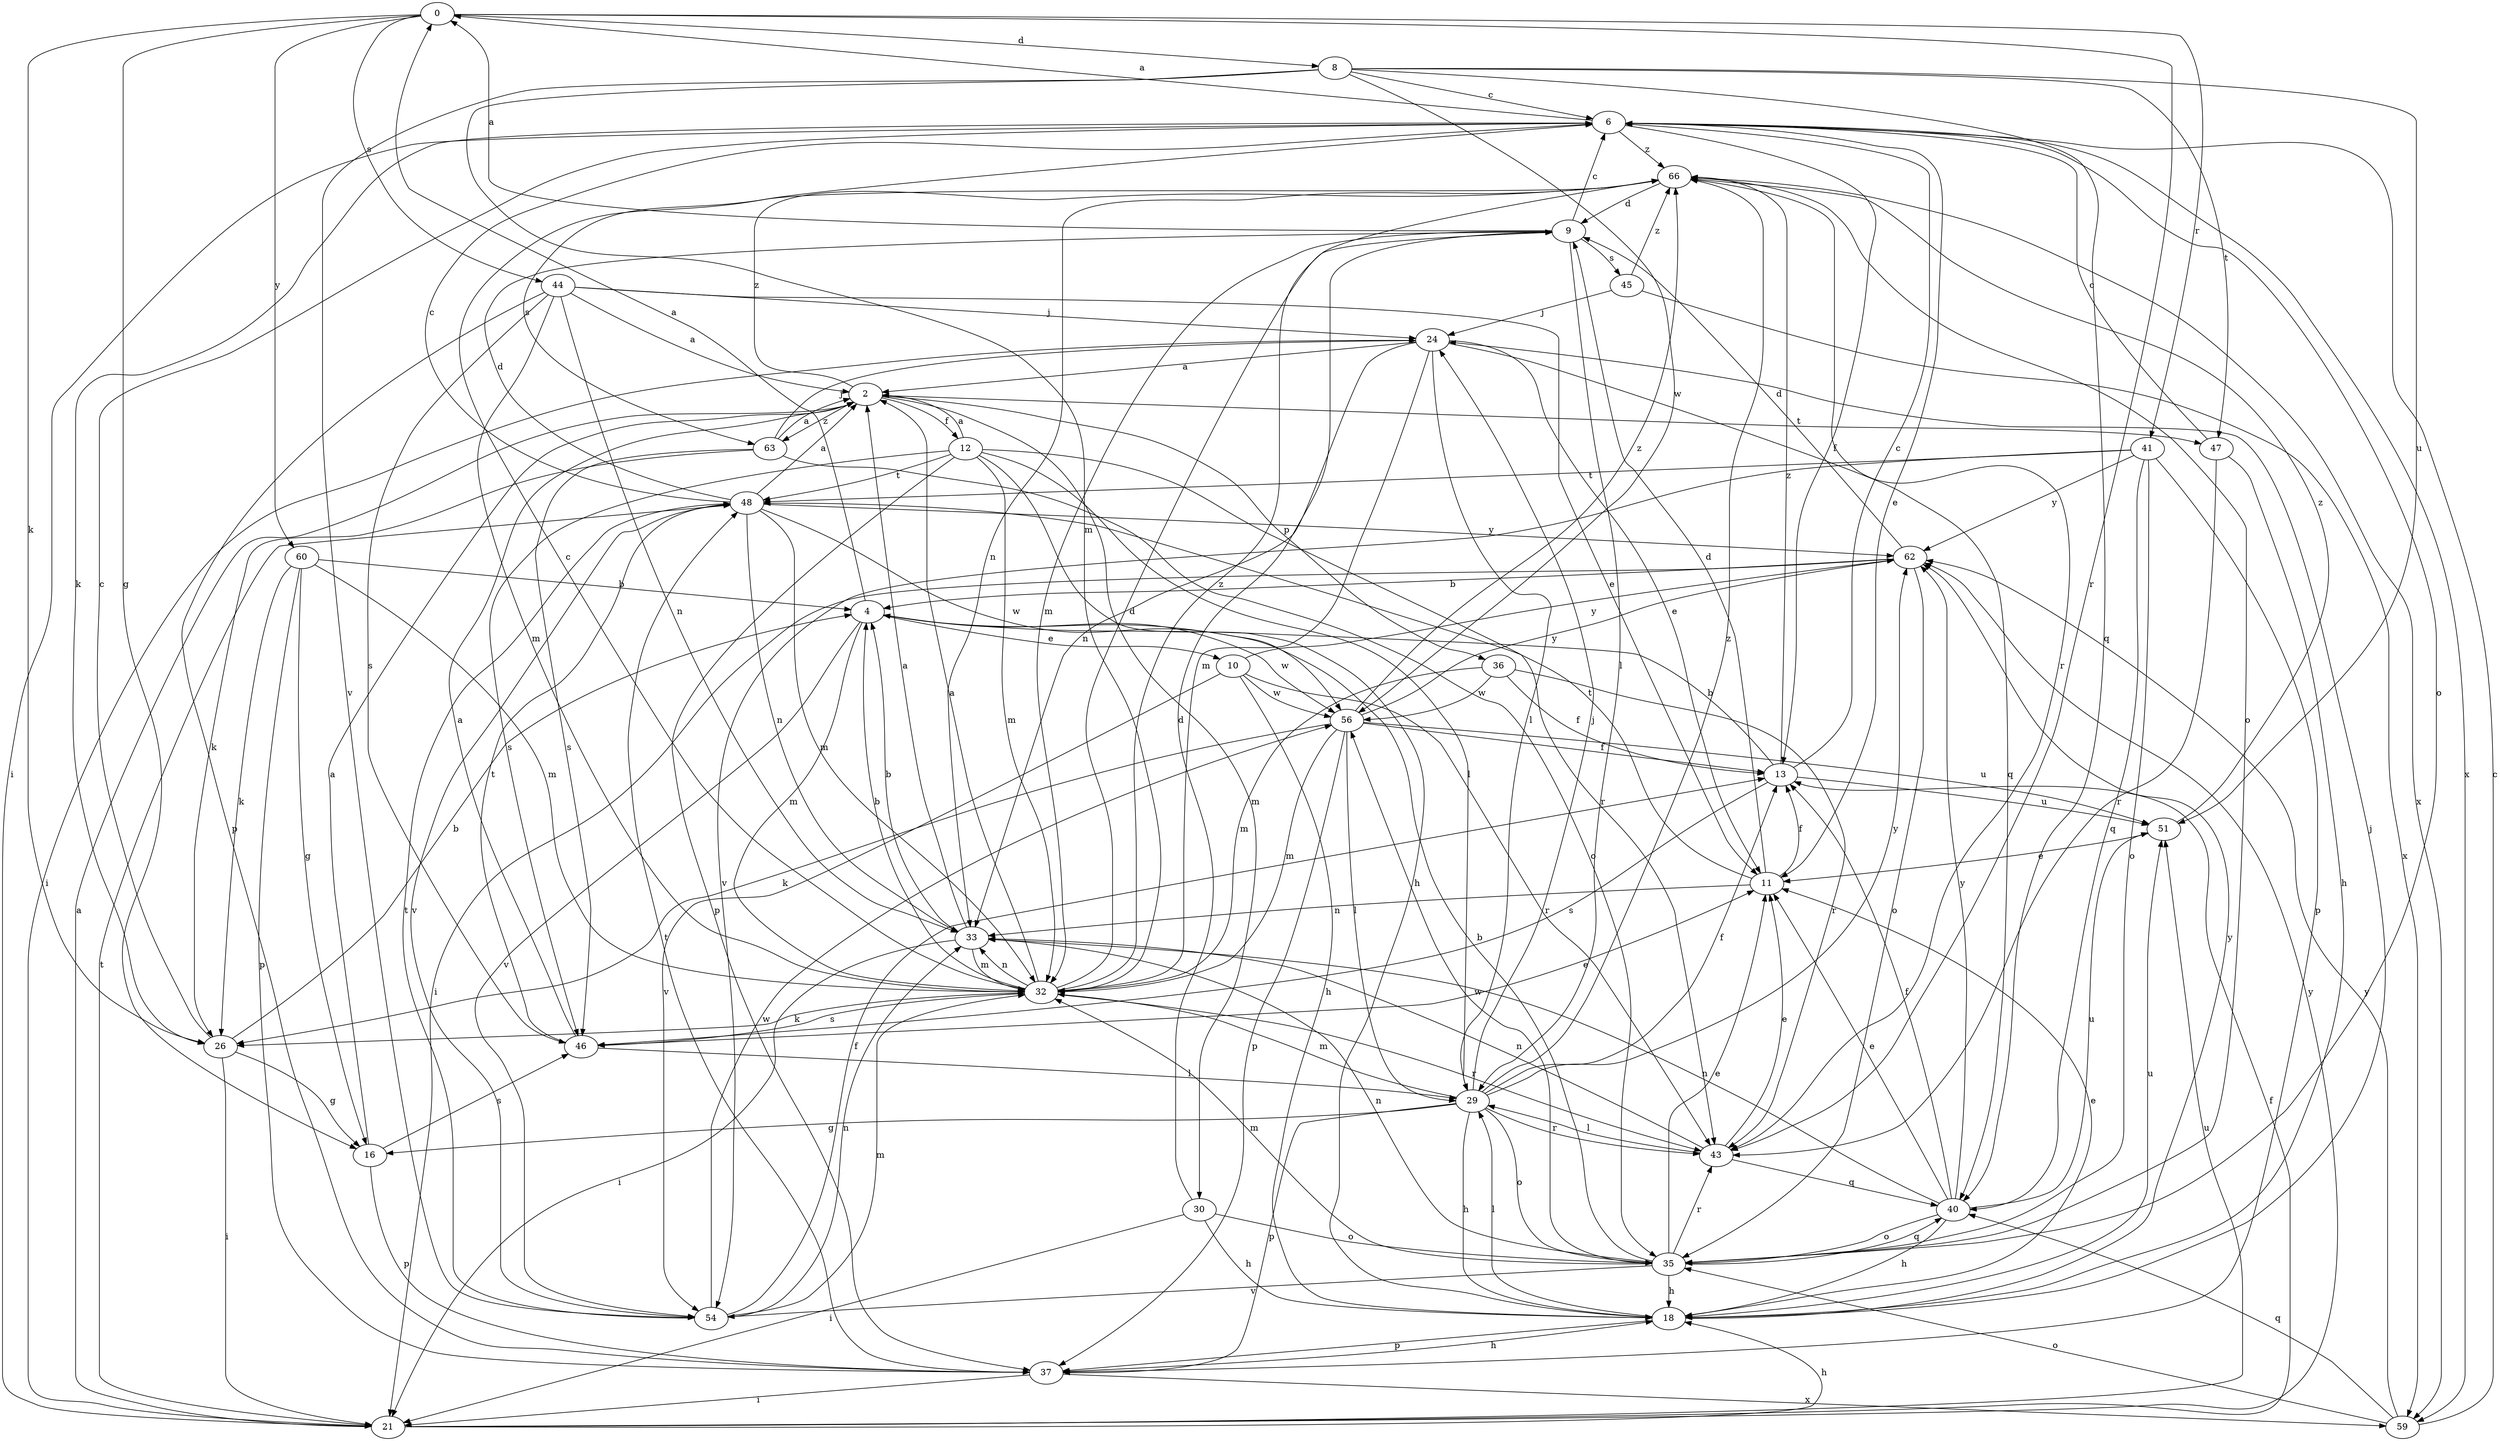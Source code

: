 strict digraph  {
0;
2;
4;
6;
8;
9;
10;
11;
12;
13;
16;
18;
21;
24;
26;
29;
30;
32;
33;
35;
36;
37;
40;
41;
43;
44;
45;
46;
47;
48;
51;
54;
56;
59;
60;
62;
63;
66;
0 -> 8  [label=d];
0 -> 16  [label=g];
0 -> 26  [label=k];
0 -> 41  [label=r];
0 -> 43  [label=r];
0 -> 44  [label=s];
0 -> 60  [label=y];
2 -> 12  [label=f];
2 -> 30  [label=m];
2 -> 36  [label=p];
2 -> 47  [label=t];
2 -> 63  [label=z];
2 -> 66  [label=z];
4 -> 0  [label=a];
4 -> 10  [label=e];
4 -> 32  [label=m];
4 -> 54  [label=v];
4 -> 56  [label=w];
6 -> 0  [label=a];
6 -> 11  [label=e];
6 -> 13  [label=f];
6 -> 21  [label=i];
6 -> 26  [label=k];
6 -> 35  [label=o];
6 -> 59  [label=x];
6 -> 66  [label=z];
8 -> 6  [label=c];
8 -> 32  [label=m];
8 -> 40  [label=q];
8 -> 47  [label=t];
8 -> 51  [label=u];
8 -> 54  [label=v];
8 -> 56  [label=w];
9 -> 0  [label=a];
9 -> 6  [label=c];
9 -> 29  [label=l];
9 -> 32  [label=m];
9 -> 45  [label=s];
10 -> 18  [label=h];
10 -> 43  [label=r];
10 -> 54  [label=v];
10 -> 56  [label=w];
10 -> 62  [label=y];
11 -> 9  [label=d];
11 -> 13  [label=f];
11 -> 33  [label=n];
11 -> 48  [label=t];
12 -> 2  [label=a];
12 -> 18  [label=h];
12 -> 29  [label=l];
12 -> 32  [label=m];
12 -> 37  [label=p];
12 -> 43  [label=r];
12 -> 46  [label=s];
12 -> 48  [label=t];
13 -> 4  [label=b];
13 -> 6  [label=c];
13 -> 46  [label=s];
13 -> 51  [label=u];
13 -> 66  [label=z];
16 -> 2  [label=a];
16 -> 37  [label=p];
16 -> 46  [label=s];
18 -> 11  [label=e];
18 -> 24  [label=j];
18 -> 29  [label=l];
18 -> 37  [label=p];
18 -> 51  [label=u];
18 -> 62  [label=y];
21 -> 2  [label=a];
21 -> 13  [label=f];
21 -> 18  [label=h];
21 -> 48  [label=t];
21 -> 51  [label=u];
21 -> 62  [label=y];
24 -> 2  [label=a];
24 -> 11  [label=e];
24 -> 21  [label=i];
24 -> 29  [label=l];
24 -> 32  [label=m];
24 -> 33  [label=n];
24 -> 40  [label=q];
26 -> 4  [label=b];
26 -> 6  [label=c];
26 -> 16  [label=g];
26 -> 21  [label=i];
29 -> 13  [label=f];
29 -> 16  [label=g];
29 -> 18  [label=h];
29 -> 24  [label=j];
29 -> 32  [label=m];
29 -> 35  [label=o];
29 -> 37  [label=p];
29 -> 43  [label=r];
29 -> 62  [label=y];
29 -> 66  [label=z];
30 -> 9  [label=d];
30 -> 18  [label=h];
30 -> 21  [label=i];
30 -> 35  [label=o];
32 -> 2  [label=a];
32 -> 4  [label=b];
32 -> 6  [label=c];
32 -> 9  [label=d];
32 -> 26  [label=k];
32 -> 33  [label=n];
32 -> 43  [label=r];
32 -> 46  [label=s];
32 -> 66  [label=z];
33 -> 2  [label=a];
33 -> 4  [label=b];
33 -> 21  [label=i];
33 -> 32  [label=m];
35 -> 4  [label=b];
35 -> 11  [label=e];
35 -> 18  [label=h];
35 -> 32  [label=m];
35 -> 33  [label=n];
35 -> 40  [label=q];
35 -> 43  [label=r];
35 -> 54  [label=v];
35 -> 56  [label=w];
36 -> 13  [label=f];
36 -> 32  [label=m];
36 -> 43  [label=r];
36 -> 56  [label=w];
37 -> 18  [label=h];
37 -> 21  [label=i];
37 -> 48  [label=t];
37 -> 59  [label=x];
40 -> 11  [label=e];
40 -> 13  [label=f];
40 -> 18  [label=h];
40 -> 33  [label=n];
40 -> 35  [label=o];
40 -> 51  [label=u];
40 -> 62  [label=y];
41 -> 35  [label=o];
41 -> 37  [label=p];
41 -> 40  [label=q];
41 -> 48  [label=t];
41 -> 54  [label=v];
41 -> 62  [label=y];
43 -> 11  [label=e];
43 -> 29  [label=l];
43 -> 33  [label=n];
43 -> 40  [label=q];
44 -> 2  [label=a];
44 -> 11  [label=e];
44 -> 24  [label=j];
44 -> 32  [label=m];
44 -> 33  [label=n];
44 -> 37  [label=p];
44 -> 46  [label=s];
45 -> 24  [label=j];
45 -> 59  [label=x];
45 -> 66  [label=z];
46 -> 2  [label=a];
46 -> 11  [label=e];
46 -> 29  [label=l];
46 -> 48  [label=t];
47 -> 6  [label=c];
47 -> 18  [label=h];
47 -> 43  [label=r];
48 -> 2  [label=a];
48 -> 6  [label=c];
48 -> 9  [label=d];
48 -> 32  [label=m];
48 -> 33  [label=n];
48 -> 54  [label=v];
48 -> 56  [label=w];
48 -> 62  [label=y];
51 -> 11  [label=e];
51 -> 66  [label=z];
54 -> 13  [label=f];
54 -> 32  [label=m];
54 -> 33  [label=n];
54 -> 48  [label=t];
54 -> 56  [label=w];
56 -> 13  [label=f];
56 -> 26  [label=k];
56 -> 29  [label=l];
56 -> 32  [label=m];
56 -> 37  [label=p];
56 -> 51  [label=u];
56 -> 62  [label=y];
56 -> 66  [label=z];
59 -> 6  [label=c];
59 -> 35  [label=o];
59 -> 40  [label=q];
59 -> 62  [label=y];
60 -> 4  [label=b];
60 -> 16  [label=g];
60 -> 26  [label=k];
60 -> 32  [label=m];
60 -> 37  [label=p];
62 -> 4  [label=b];
62 -> 9  [label=d];
62 -> 21  [label=i];
62 -> 35  [label=o];
63 -> 2  [label=a];
63 -> 24  [label=j];
63 -> 26  [label=k];
63 -> 35  [label=o];
63 -> 46  [label=s];
66 -> 9  [label=d];
66 -> 33  [label=n];
66 -> 35  [label=o];
66 -> 43  [label=r];
66 -> 59  [label=x];
66 -> 63  [label=s];
}
